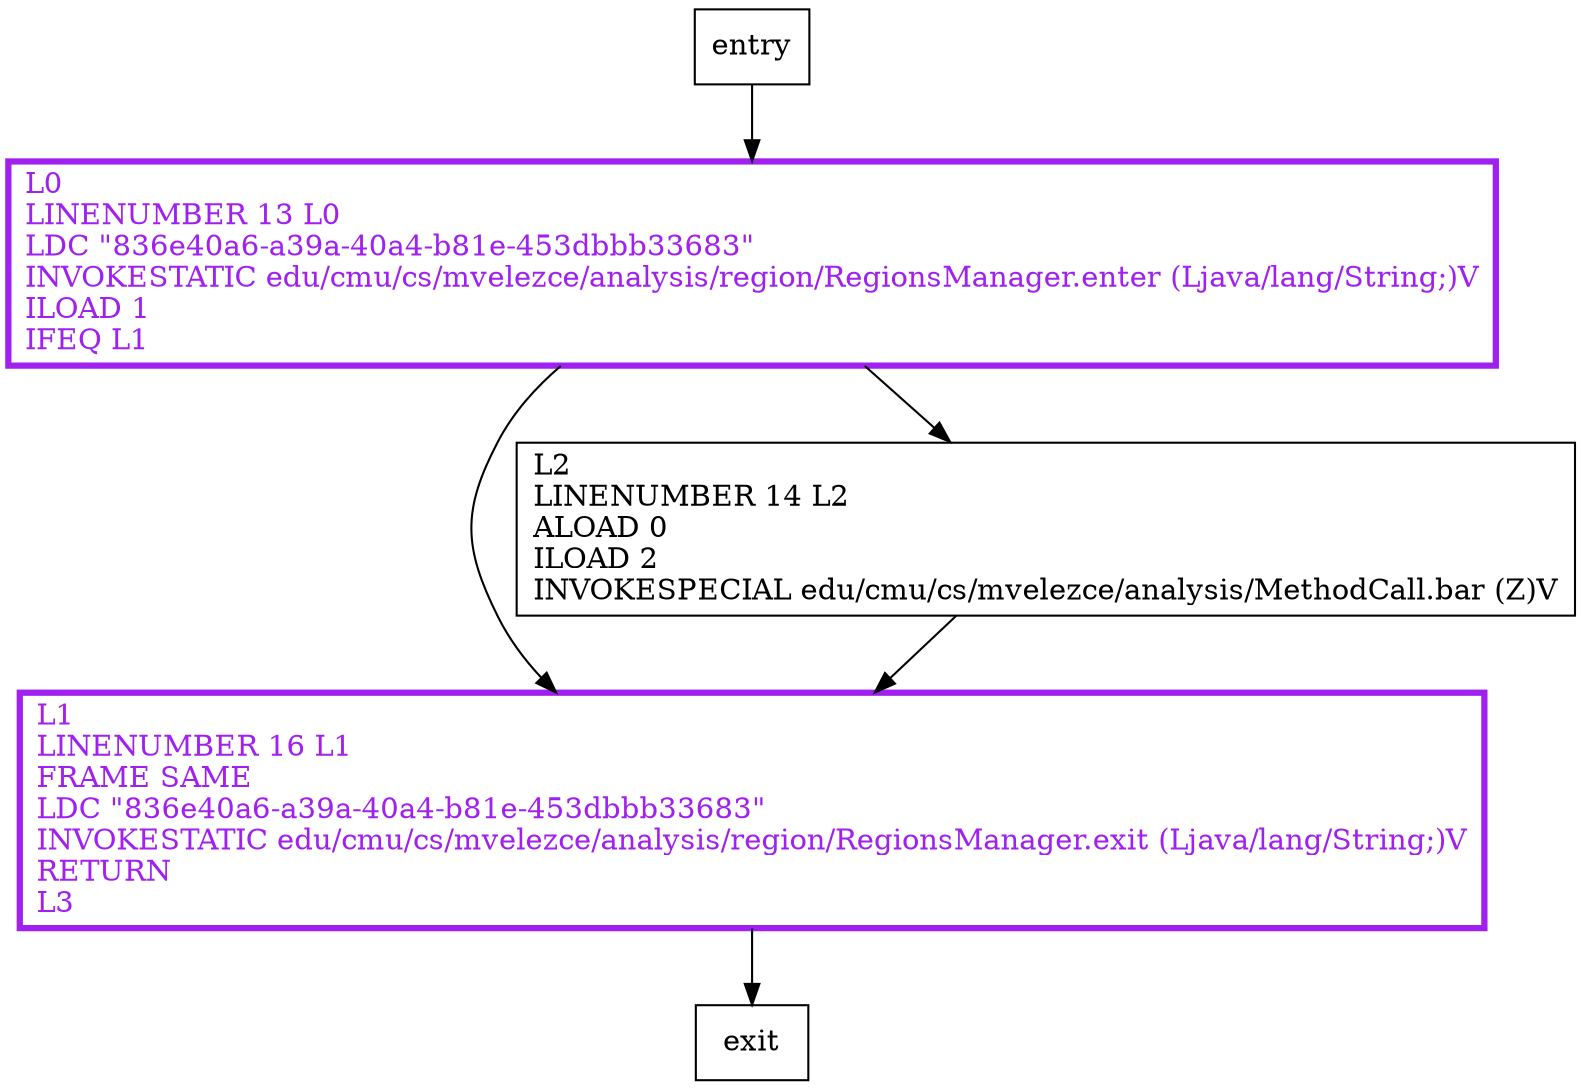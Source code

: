 digraph foo {
node [shape=record];
2018545172 [label="L1\lLINENUMBER 16 L1\lFRAME SAME\lLDC \"836e40a6-a39a-40a4-b81e-453dbbb33683\"\lINVOKESTATIC edu/cmu/cs/mvelezce/analysis/region/RegionsManager.exit (Ljava/lang/String;)V\lRETURN\lL3\l"];
1567509858 [label="L2\lLINENUMBER 14 L2\lALOAD 0\lILOAD 2\lINVOKESPECIAL edu/cmu/cs/mvelezce/analysis/MethodCall.bar (Z)V\l"];
1047167646 [label="L0\lLINENUMBER 13 L0\lLDC \"836e40a6-a39a-40a4-b81e-453dbbb33683\"\lINVOKESTATIC edu/cmu/cs/mvelezce/analysis/region/RegionsManager.enter (Ljava/lang/String;)V\lILOAD 1\lIFEQ L1\l"];
entry;
exit;
entry -> 1047167646;
2018545172 -> exit;
1567509858 -> 2018545172;
1047167646 -> 2018545172;
1047167646 -> 1567509858;
2018545172[fontcolor="purple", penwidth=3, color="purple"];
1047167646[fontcolor="purple", penwidth=3, color="purple"];
}
